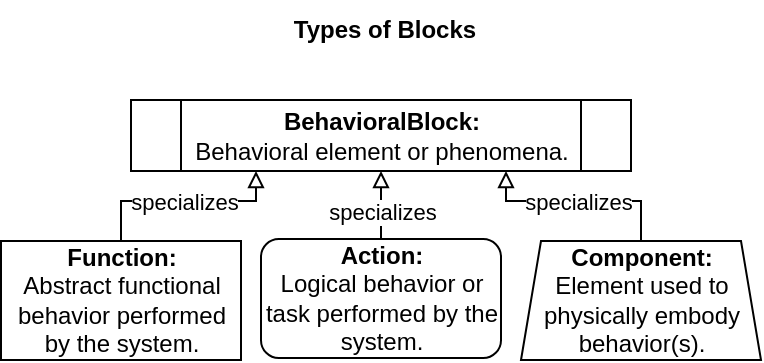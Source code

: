 <mxfile version="24.2.5" type="device">
  <diagram name="Page-1" id="l_sa3lmFlstI7wUaDaNd">
    <mxGraphModel dx="2274" dy="338" grid="1" gridSize="10" guides="1" tooltips="1" connect="1" arrows="1" fold="1" page="1" pageScale="1" pageWidth="850" pageHeight="1100" math="0" shadow="0">
      <root>
        <mxCell id="0" />
        <mxCell id="1" parent="0" />
        <mxCell id="HsjdqAM8q-zUFMkx7ou6-1" value="specializes" style="edgeStyle=orthogonalEdgeStyle;rounded=0;orthogonalLoop=1;jettySize=auto;html=1;exitX=0.5;exitY=0;exitDx=0;exitDy=0;entryX=0.25;entryY=1;entryDx=0;entryDy=0;endArrow=block;endFill=0;" parent="1" source="HsjdqAM8q-zUFMkx7ou6-2" target="HsjdqAM8q-zUFMkx7ou6-5" edge="1">
          <mxGeometry relative="1" as="geometry" />
        </mxCell>
        <mxCell id="HsjdqAM8q-zUFMkx7ou6-2" value="&lt;b&gt;Function:&lt;/b&gt;&lt;br&gt;Abstract functional behavior performed by the system." style="rounded=0;whiteSpace=wrap;html=1;" parent="1" vertex="1">
          <mxGeometry x="-1446.5" y="130.5" width="120" height="59.5" as="geometry" />
        </mxCell>
        <mxCell id="HsjdqAM8q-zUFMkx7ou6-3" value="specializes" style="edgeStyle=orthogonalEdgeStyle;rounded=0;orthogonalLoop=1;jettySize=auto;html=1;exitX=0.5;exitY=0;exitDx=0;exitDy=0;endArrow=block;endFill=0;" parent="1" source="HsjdqAM8q-zUFMkx7ou6-4" target="HsjdqAM8q-zUFMkx7ou6-5" edge="1">
          <mxGeometry x="0.13" relative="1" as="geometry">
            <mxPoint as="offset" />
          </mxGeometry>
        </mxCell>
        <mxCell id="HsjdqAM8q-zUFMkx7ou6-4" value="&lt;b&gt;Action: &lt;br&gt;&lt;/b&gt;Logical behavior or task performed by the system." style="rounded=1;whiteSpace=wrap;html=1;" parent="1" vertex="1">
          <mxGeometry x="-1316.5" y="129.5" width="120" height="59.5" as="geometry" />
        </mxCell>
        <mxCell id="HsjdqAM8q-zUFMkx7ou6-5" value="&lt;b&gt;BehavioralBlock:&lt;/b&gt;&lt;br&gt;Behavioral element or phenomena." style="shape=process;whiteSpace=wrap;html=1;backgroundOutline=1;" parent="1" vertex="1">
          <mxGeometry x="-1381.5" y="60" width="250" height="35.5" as="geometry" />
        </mxCell>
        <mxCell id="HsjdqAM8q-zUFMkx7ou6-6" value="specializes" style="edgeStyle=orthogonalEdgeStyle;rounded=0;orthogonalLoop=1;jettySize=auto;html=1;exitX=0.5;exitY=0;exitDx=0;exitDy=0;entryX=0.75;entryY=1;entryDx=0;entryDy=0;endArrow=block;endFill=0;" parent="1" source="HsjdqAM8q-zUFMkx7ou6-7" target="HsjdqAM8q-zUFMkx7ou6-5" edge="1">
          <mxGeometry relative="1" as="geometry" />
        </mxCell>
        <mxCell id="HsjdqAM8q-zUFMkx7ou6-7" value="&lt;b&gt;Component:&lt;/b&gt;&lt;br&gt;Element used to physically embody behavior(s)." style="shape=trapezoid;perimeter=trapezoidPerimeter;whiteSpace=wrap;html=1;fixedSize=1;size=10;" parent="1" vertex="1">
          <mxGeometry x="-1186.5" y="130.5" width="120" height="59.5" as="geometry" />
        </mxCell>
        <mxCell id="HsjdqAM8q-zUFMkx7ou6-8" value="&lt;b&gt;Types of Blocks&lt;/b&gt;" style="text;html=1;strokeColor=none;fillColor=none;align=center;verticalAlign=middle;whiteSpace=wrap;rounded=0;" parent="1" vertex="1">
          <mxGeometry x="-1302.5" y="10" width="95" height="30" as="geometry" />
        </mxCell>
      </root>
    </mxGraphModel>
  </diagram>
</mxfile>
